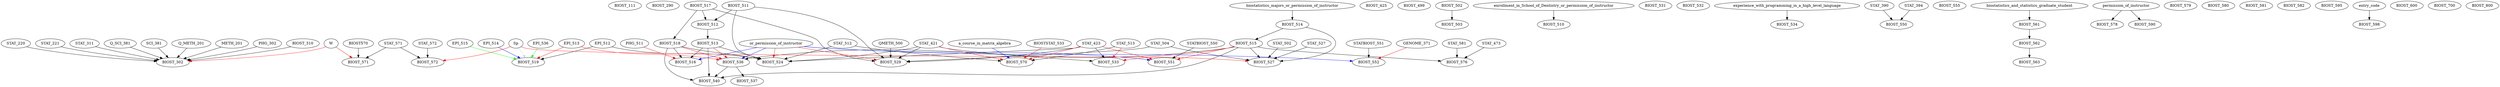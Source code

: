 digraph G {
    BIOST_111;
    BIOST_290;
    edge [color=black];
    BIOST_310 -> BIOST_302;
    STAT_220 -> BIOST_302;
    STAT_221 -> BIOST_302;
    STAT_311 -> BIOST_302;
    Q_SCI_381 -> BIOST_302;
    SCI_381 -> BIOST_302;
    Q_METH_201 -> BIOST_302;
    METH_201 -> BIOST_302;
    PHG_302 -> BIOST_302;
    edge [color=red];
    W -> BIOST_302;
    BIOST_310;
    BIOST_425;
    BIOST_499;
    BIOST_502;
    edge [color=black];
    BIOST_502 -> BIOST_503;
    edge [color=black];
    enrollment_in_School_of_Dentistry_or_permission_of_instructor -> BIOST_510;
    BIOST_511;
    edge [color=black];
    BIOST_511 -> BIOST_512;
    BIOST_517 -> BIOST_512;
    edge [color=black];
    BIOST_512 -> BIOST_513;
    edge [color=black];
    biostatistics_majors_or_permission_of_instructor -> BIOST_514;
    edge [color=black];
    BIOST_514 -> BIOST_515;
    edge [color=black];
    BIOST_513 -> BIOST_516;
    BIOST_518 -> BIOST_516;
    edge [color=red];
    PHG_511 -> BIOST_516;
    edge [color=blue];
    or_permission_of_instructor -> BIOST_516;
    BIOST_517;
    edge [color=black];
    BIOST_517 -> BIOST_518;
    edge [color=black];
    EPI_512 -> BIOST_519;
    edge [color=red];
    EPI_513 -> BIOST_519;
    edge [color=blue];
    EPI_514 -> BIOST_519;
    edge [color=green];
    EPI_536 -> BIOST_519;
    EPI_515 -> BIOST_519;
    edge [color=lightblue];
    Sp -> BIOST_519;
    edge [color=black];
    BIOST_511 -> BIOST_524;
    BIOST_513 -> BIOST_524;
    BIOST_518 -> BIOST_524;
    STAT_421 -> BIOST_524;
    STAT_423 -> BIOST_524;
    STAT_512 -> BIOST_524;
    EPI_512 -> BIOST_524;
    edge [color=red];
    or_permission_of_instructor -> BIOST_524;
    edge [color=black];
    STAT_502 -> BIOST_527;
    STAT_504 -> BIOST_527;
    BIOST_514 -> BIOST_527;
    BIOST_515 -> BIOST_527;
    STAT_527 -> BIOST_527;
    edge [color=red];
    Sp -> BIOST_527;
    edge [color=black];
    STAT_421 -> BIOST_529;
    STAT_423 -> BIOST_529;
    STAT_504 -> BIOST_529;
    QMETH_500 -> BIOST_529;
    BIOST_511 -> BIOST_529;
    BIOST_517 -> BIOST_529;
    edge [color=red];
    or_permission_of_instructor -> BIOST_529;
    BIOST_531;
    BIOST_532;
    edge [color=black];
    STAT_421 -> BIOST_533;
    STAT_423 -> BIOST_533;
    edge [color=red];
    STAT_513 -> BIOST_533;
    BIOST_515 -> BIOST_533;
    edge [color=black];
    experience_with_programming_in_a_high_level_language -> BIOST_534;
    edge [color=black];
    BIOST_515 -> BIOST_536;
    edge [color=red];
    EPI_513 -> BIOST_536;
    BIOST_513 -> BIOST_536;
    BIOST_518 -> BIOST_536;
    edge [color=blue];
    or_permission_of_instructor -> BIOST_536;
    edge [color=black];
    BIOST_536 -> BIOST_537;
    edge [color=black];
    BIOST_513 -> BIOST_540;
    BIOST_515 -> BIOST_540;
    BIOST_518 -> BIOST_540;
    BIOST_536 -> BIOST_540;
    edge [color=black];
    STAT_390 -> BIOST_550;
    STAT_394 -> BIOST_550;
    edge [color=black];
    STATBIOST_550 -> BIOST_551;
    edge [color=red];
    STAT_423 -> BIOST_551;
    BIOST_515 -> BIOST_551;
    edge [color=blue];
    or_permission_of_instructor -> BIOST_551;
    edge [color=black];
    STATBIOST_551 -> BIOST_552;
    edge [color=red];
    GENOME_371 -> BIOST_552;
    edge [color=blue];
    or_permission_of_instructor -> BIOST_552;
    BIOST_555;
    edge [color=black];
    biostatistics_and_statistics_graduate_student -> BIOST_561;
    edge [color=black];
    BIOST_561 -> BIOST_562;
    edge [color=black];
    BIOST_562 -> BIOST_563;
    edge [color=black];
    STAT_512 -> BIOST_570;
    STAT_513 -> BIOST_570;
    edge [color=red];
    BIOSTSTAT_533 -> BIOST_570;
    STAT_421 -> BIOST_570;
    STAT_423 -> BIOST_570;
    edge [color=blue];
    a_course_in_matrix_algebra -> BIOST_570;
    edge [color=black];
    BIOST570 -> BIOST_571;
    STAT_571 -> BIOST_571;
    edge [color=red];
    W -> BIOST_571;
    edge [color=black];
    STAT_571 -> BIOST_572;
    STAT_572 -> BIOST_572;
    edge [color=red];
    Sp -> BIOST_572;
    edge [color=black];
    STAT_581 -> BIOST_576;
    BIOST_515 -> BIOST_576;
    STAT_473 -> BIOST_576;
    edge [color=black];
    permission_of_instructor -> BIOST_578;
    BIOST_579;
    BIOST_580;
    BIOST_581;
    BIOST_582;
    edge [color=black];
    permission_of_instructor -> BIOST_590;
    BIOST_595;
    edge [color=black];
    entry_code -> BIOST_598;
    BIOST_600;
    BIOST_700;
    BIOST_800;
}
